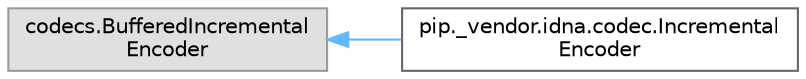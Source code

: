 digraph "Graphical Class Hierarchy"
{
 // LATEX_PDF_SIZE
  bgcolor="transparent";
  edge [fontname=Helvetica,fontsize=10,labelfontname=Helvetica,labelfontsize=10];
  node [fontname=Helvetica,fontsize=10,shape=box,height=0.2,width=0.4];
  rankdir="LR";
  Node0 [id="Node000000",label="codecs.BufferedIncremental\lEncoder",height=0.2,width=0.4,color="grey60", fillcolor="#E0E0E0", style="filled",tooltip=" "];
  Node0 -> Node1 [id="edge965_Node000000_Node000001",dir="back",color="steelblue1",style="solid",tooltip=" "];
  Node1 [id="Node000001",label="pip._vendor.idna.codec.Incremental\lEncoder",height=0.2,width=0.4,color="grey40", fillcolor="white", style="filled",URL="$classpip_1_1__vendor_1_1idna_1_1codec_1_1_incremental_encoder.html",tooltip=" "];
}
